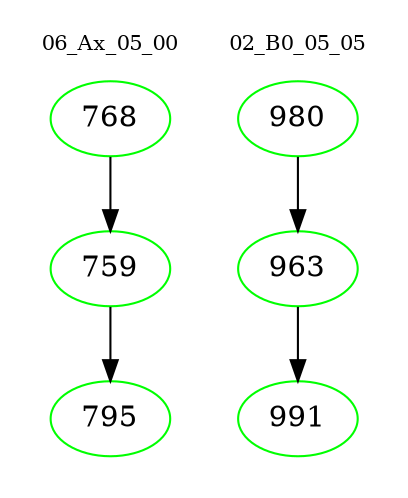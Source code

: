 digraph{
subgraph cluster_0 {
color = white
label = "06_Ax_05_00";
fontsize=10;
T0_768 [label="768", color="green"]
T0_768 -> T0_759 [color="black"]
T0_759 [label="759", color="green"]
T0_759 -> T0_795 [color="black"]
T0_795 [label="795", color="green"]
}
subgraph cluster_1 {
color = white
label = "02_B0_05_05";
fontsize=10;
T1_980 [label="980", color="green"]
T1_980 -> T1_963 [color="black"]
T1_963 [label="963", color="green"]
T1_963 -> T1_991 [color="black"]
T1_991 [label="991", color="green"]
}
}

